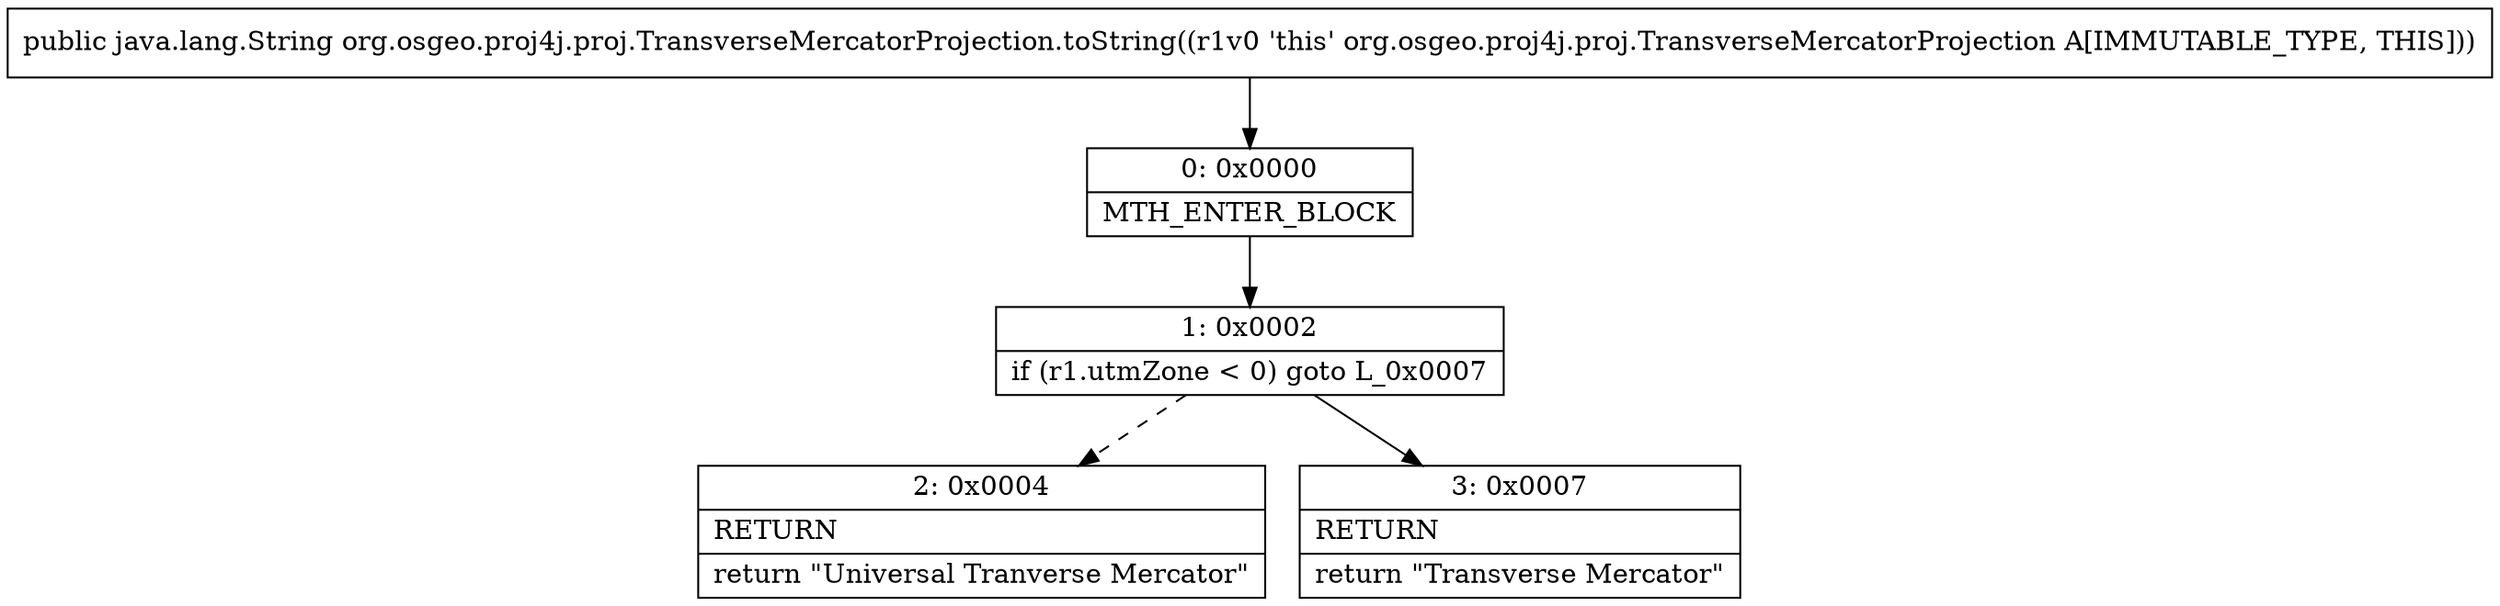 digraph "CFG fororg.osgeo.proj4j.proj.TransverseMercatorProjection.toString()Ljava\/lang\/String;" {
Node_0 [shape=record,label="{0\:\ 0x0000|MTH_ENTER_BLOCK\l}"];
Node_1 [shape=record,label="{1\:\ 0x0002|if (r1.utmZone \< 0) goto L_0x0007\l}"];
Node_2 [shape=record,label="{2\:\ 0x0004|RETURN\l|return \"Universal Tranverse Mercator\"\l}"];
Node_3 [shape=record,label="{3\:\ 0x0007|RETURN\l|return \"Transverse Mercator\"\l}"];
MethodNode[shape=record,label="{public java.lang.String org.osgeo.proj4j.proj.TransverseMercatorProjection.toString((r1v0 'this' org.osgeo.proj4j.proj.TransverseMercatorProjection A[IMMUTABLE_TYPE, THIS])) }"];
MethodNode -> Node_0;
Node_0 -> Node_1;
Node_1 -> Node_2[style=dashed];
Node_1 -> Node_3;
}

